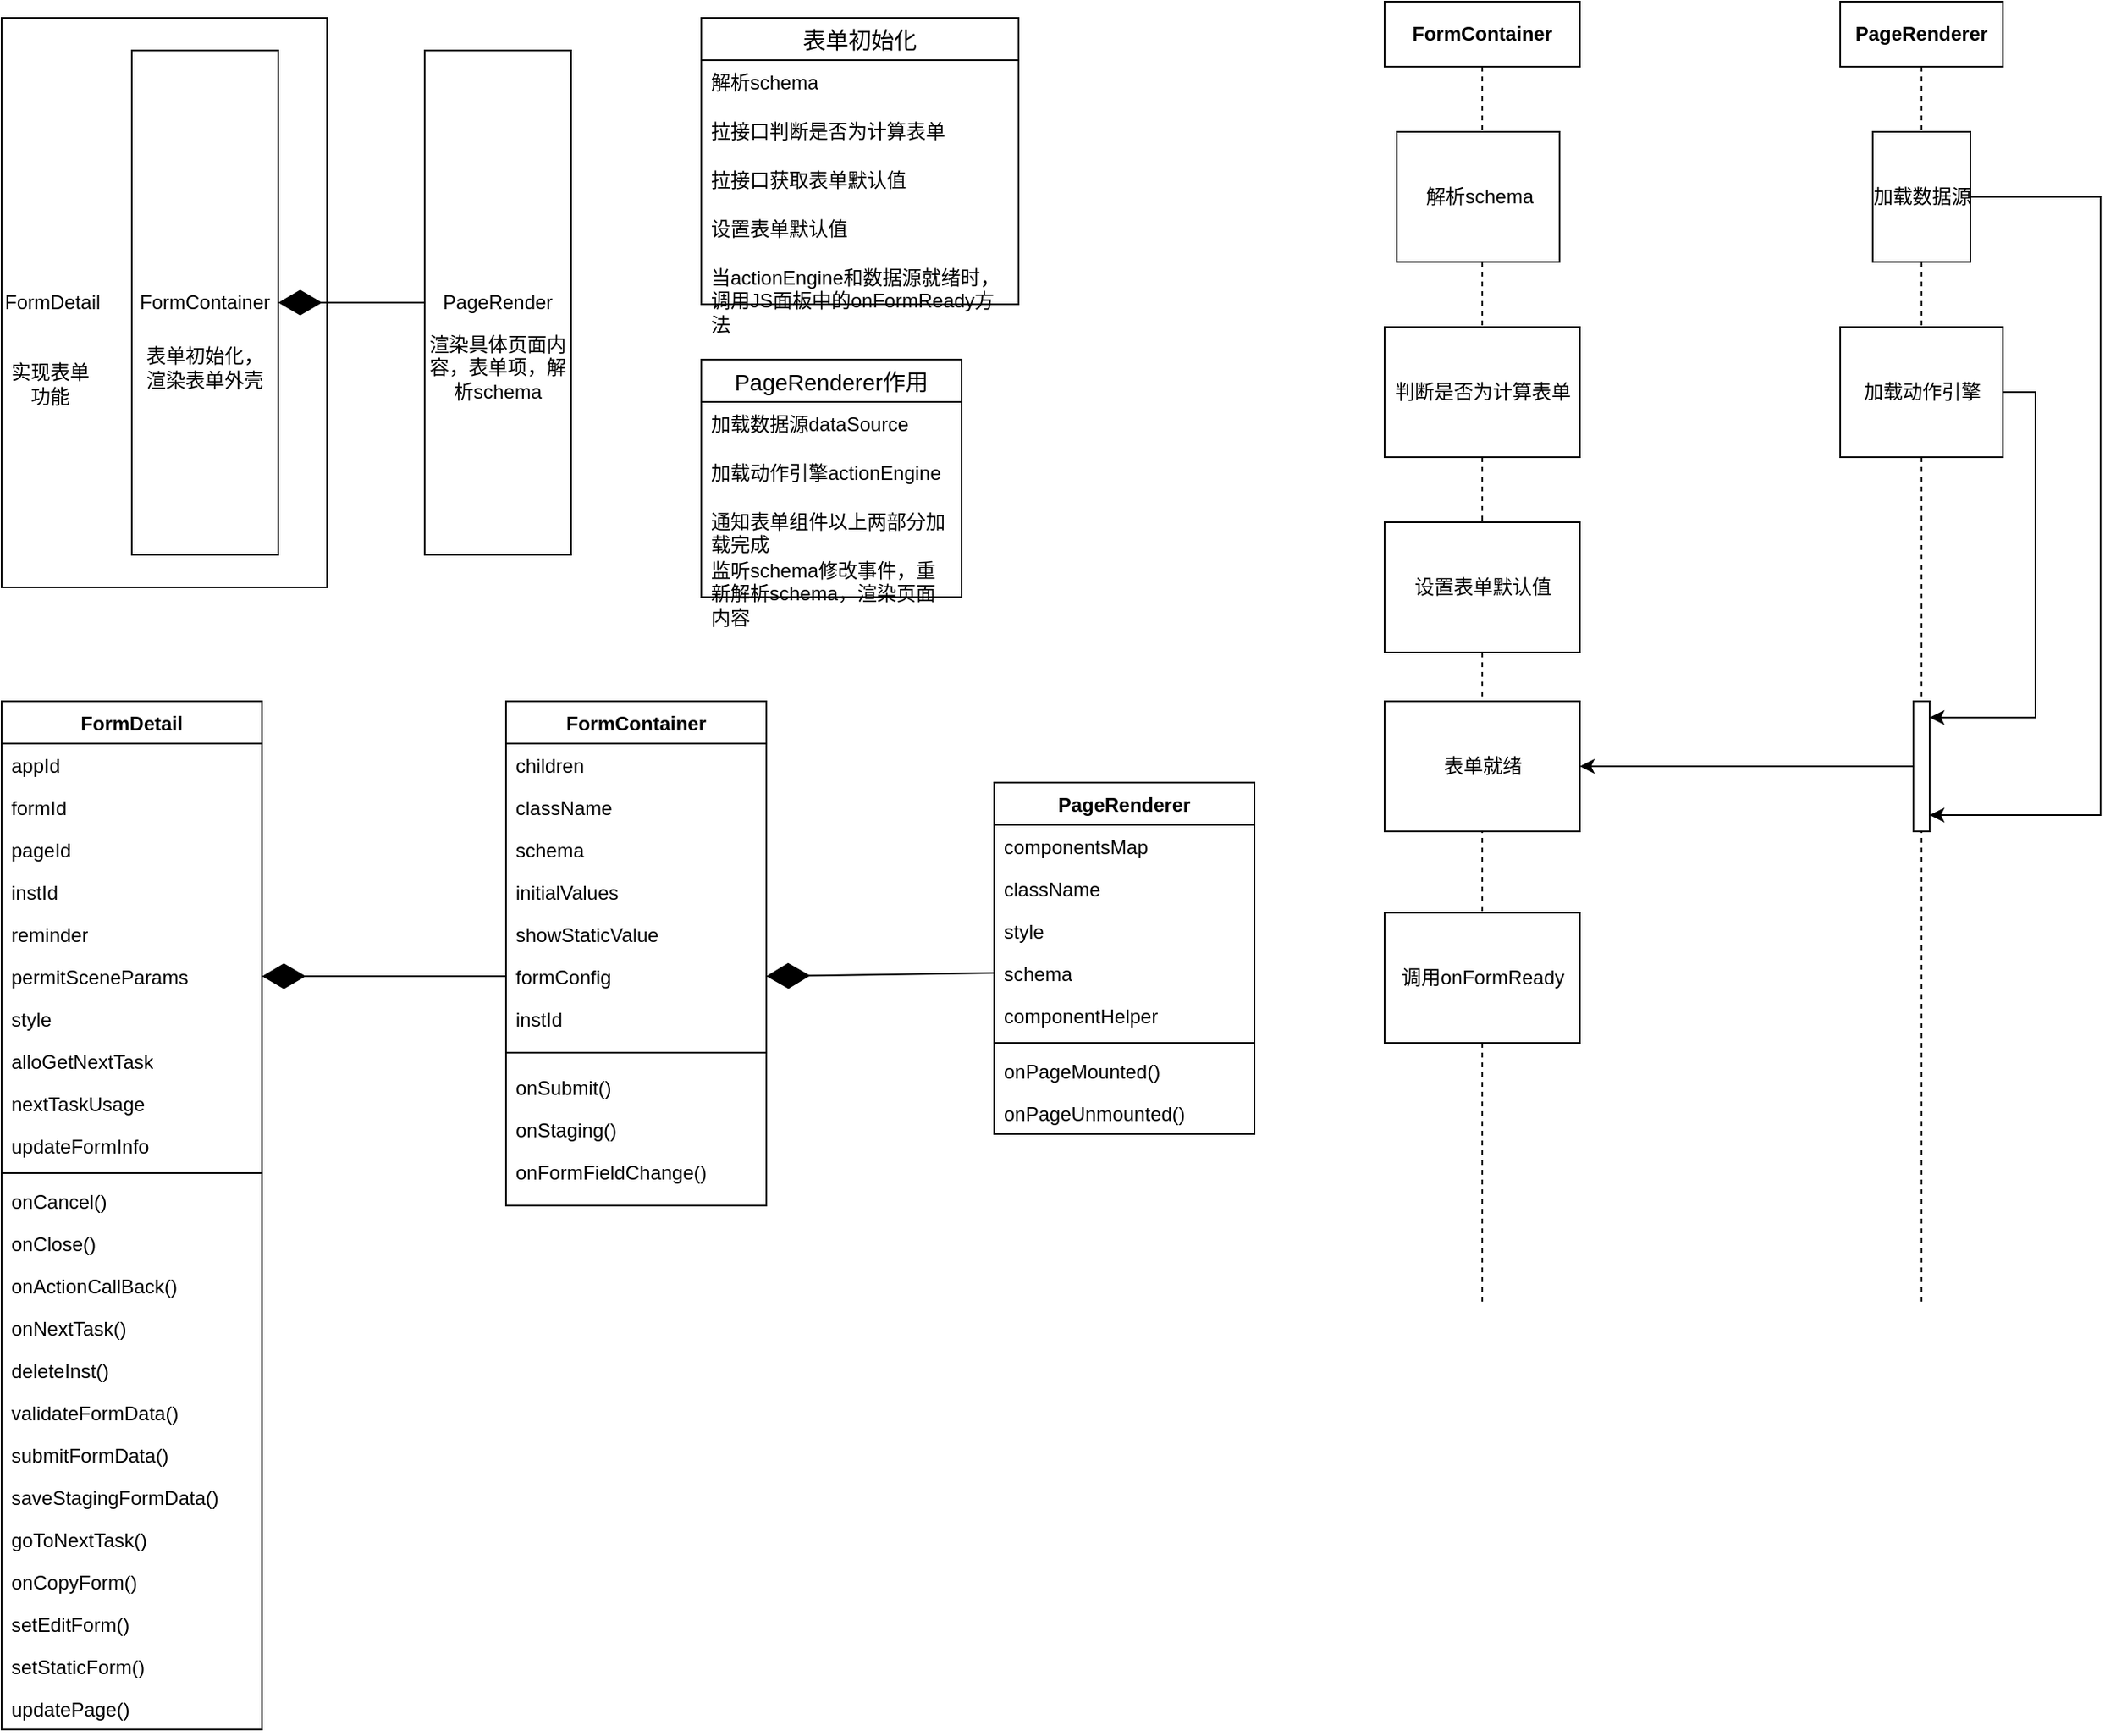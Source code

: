<mxfile version="24.7.6">
  <diagram name="第 1 页" id="LoVdSpaz20xGBIXguYWv">
    <mxGraphModel dx="166" dy="122" grid="1" gridSize="10" guides="1" tooltips="1" connect="1" arrows="1" fold="1" page="1" pageScale="1" pageWidth="827" pageHeight="1169" math="0" shadow="0">
      <root>
        <mxCell id="0" />
        <mxCell id="1" parent="0" />
        <mxCell id="MTlcmfKueNscHB39uHmk-1" value="FormDetail" style="html=1;whiteSpace=wrap;align=left;" parent="1" vertex="1">
          <mxGeometry x="190" y="250" width="200" height="350" as="geometry" />
        </mxCell>
        <mxCell id="MTlcmfKueNscHB39uHmk-3" value="FormContainer" style="html=1;whiteSpace=wrap;align=center;" parent="1" vertex="1">
          <mxGeometry x="270" y="270" width="90" height="310" as="geometry" />
        </mxCell>
        <mxCell id="MTlcmfKueNscHB39uHmk-4" value="PageRender" style="html=1;whiteSpace=wrap;align=center;" parent="1" vertex="1">
          <mxGeometry x="450" y="270" width="90" height="310" as="geometry" />
        </mxCell>
        <mxCell id="MTlcmfKueNscHB39uHmk-5" value="实现表单功能" style="text;html=1;align=center;verticalAlign=middle;whiteSpace=wrap;rounded=0;" parent="1" vertex="1">
          <mxGeometry x="190" y="460" width="60" height="30" as="geometry" />
        </mxCell>
        <mxCell id="MTlcmfKueNscHB39uHmk-6" value="表单初始化，渲染表单外壳" style="text;html=1;align=center;verticalAlign=middle;whiteSpace=wrap;rounded=0;" parent="1" vertex="1">
          <mxGeometry x="275" y="450" width="80" height="30" as="geometry" />
        </mxCell>
        <mxCell id="MTlcmfKueNscHB39uHmk-7" value="" style="endArrow=diamondThin;endFill=1;endSize=24;html=1;rounded=0;exitX=0;exitY=0.5;exitDx=0;exitDy=0;entryX=1;entryY=0.5;entryDx=0;entryDy=0;" parent="1" source="MTlcmfKueNscHB39uHmk-4" target="MTlcmfKueNscHB39uHmk-3" edge="1">
          <mxGeometry width="160" relative="1" as="geometry">
            <mxPoint x="270" y="860" as="sourcePoint" />
            <mxPoint x="430" y="860" as="targetPoint" />
          </mxGeometry>
        </mxCell>
        <mxCell id="MTlcmfKueNscHB39uHmk-8" value="渲染具体页面内容，表单项，解析schema" style="text;html=1;align=center;verticalAlign=middle;whiteSpace=wrap;rounded=0;" parent="1" vertex="1">
          <mxGeometry x="450" y="450" width="90" height="30" as="geometry" />
        </mxCell>
        <mxCell id="MTlcmfKueNscHB39uHmk-10" value="表单初始化" style="swimlane;fontStyle=0;childLayout=stackLayout;horizontal=1;startSize=26;horizontalStack=0;resizeParent=1;resizeParentMax=0;resizeLast=0;collapsible=1;marginBottom=0;align=center;fontSize=14;fixedWidth=0;resizeHeight=1;" parent="1" vertex="1">
          <mxGeometry x="620" y="250" width="195" height="176" as="geometry">
            <mxRectangle x="195" y="640" width="110" height="30" as="alternateBounds" />
          </mxGeometry>
        </mxCell>
        <mxCell id="MTlcmfKueNscHB39uHmk-11" value="解析schema" style="text;strokeColor=none;fillColor=none;spacingLeft=4;spacingRight=4;overflow=hidden;rotatable=0;points=[[0,0.5],[1,0.5]];portConstraint=eastwest;fontSize=12;whiteSpace=wrap;html=1;" parent="MTlcmfKueNscHB39uHmk-10" vertex="1">
          <mxGeometry y="26" width="195" height="30" as="geometry" />
        </mxCell>
        <mxCell id="MTlcmfKueNscHB39uHmk-12" value="拉接口判断是否为计算表单" style="text;strokeColor=none;fillColor=none;spacingLeft=4;spacingRight=4;overflow=hidden;rotatable=0;points=[[0,0.5],[1,0.5]];portConstraint=eastwest;fontSize=12;whiteSpace=wrap;html=1;" parent="MTlcmfKueNscHB39uHmk-10" vertex="1">
          <mxGeometry y="56" width="195" height="30" as="geometry" />
        </mxCell>
        <mxCell id="MTlcmfKueNscHB39uHmk-13" value="拉接口获取表单默认值" style="text;strokeColor=none;fillColor=none;spacingLeft=4;spacingRight=4;overflow=hidden;rotatable=0;points=[[0,0.5],[1,0.5]];portConstraint=eastwest;fontSize=12;whiteSpace=wrap;html=1;" parent="MTlcmfKueNscHB39uHmk-10" vertex="1">
          <mxGeometry y="86" width="195" height="30" as="geometry" />
        </mxCell>
        <mxCell id="MTlcmfKueNscHB39uHmk-14" value="设置表单默认值" style="text;strokeColor=none;fillColor=none;spacingLeft=4;spacingRight=4;overflow=hidden;rotatable=0;points=[[0,0.5],[1,0.5]];portConstraint=eastwest;fontSize=12;whiteSpace=wrap;html=1;" parent="MTlcmfKueNscHB39uHmk-10" vertex="1">
          <mxGeometry y="116" width="195" height="30" as="geometry" />
        </mxCell>
        <mxCell id="MTlcmfKueNscHB39uHmk-15" value="当actionEngine和数据源就绪时，调用JS面板中的onFormReady方法" style="text;strokeColor=none;fillColor=none;spacingLeft=4;spacingRight=4;overflow=visible;rotatable=0;points=[[0,0.5],[1,0.5]];portConstraint=eastwest;fontSize=12;whiteSpace=wrap;html=1;" parent="MTlcmfKueNscHB39uHmk-10" vertex="1">
          <mxGeometry y="146" width="195" height="30" as="geometry" />
        </mxCell>
        <mxCell id="MTlcmfKueNscHB39uHmk-18" value="PageRenderer作用" style="swimlane;fontStyle=0;childLayout=stackLayout;horizontal=1;startSize=26;horizontalStack=0;resizeParent=1;resizeParentMax=0;resizeLast=0;collapsible=1;marginBottom=0;align=center;fontSize=14;" parent="1" vertex="1">
          <mxGeometry x="620" y="460" width="160" height="146" as="geometry" />
        </mxCell>
        <mxCell id="MTlcmfKueNscHB39uHmk-19" value="加载数据源dataSource" style="text;strokeColor=none;fillColor=none;spacingLeft=4;spacingRight=4;overflow=hidden;rotatable=0;points=[[0,0.5],[1,0.5]];portConstraint=eastwest;fontSize=12;whiteSpace=wrap;html=1;" parent="MTlcmfKueNscHB39uHmk-18" vertex="1">
          <mxGeometry y="26" width="160" height="30" as="geometry" />
        </mxCell>
        <mxCell id="MTlcmfKueNscHB39uHmk-20" value="加载动作引擎actionEngine" style="text;strokeColor=none;fillColor=none;spacingLeft=4;spacingRight=4;overflow=hidden;rotatable=0;points=[[0,0.5],[1,0.5]];portConstraint=eastwest;fontSize=12;whiteSpace=wrap;html=1;" parent="MTlcmfKueNscHB39uHmk-18" vertex="1">
          <mxGeometry y="56" width="160" height="30" as="geometry" />
        </mxCell>
        <mxCell id="MTlcmfKueNscHB39uHmk-21" value="通知表单组件以上两部分加载完成" style="text;strokeColor=none;fillColor=none;spacingLeft=4;spacingRight=4;overflow=hidden;rotatable=0;points=[[0,0.5],[1,0.5]];portConstraint=eastwest;fontSize=12;whiteSpace=wrap;html=1;" parent="MTlcmfKueNscHB39uHmk-18" vertex="1">
          <mxGeometry y="86" width="160" height="30" as="geometry" />
        </mxCell>
        <mxCell id="MTlcmfKueNscHB39uHmk-22" value="监听schema修改事件，重新解析schema，渲染页面内容" style="text;strokeColor=none;fillColor=none;spacingLeft=4;spacingRight=4;overflow=visible;rotatable=0;points=[[0,0.5],[1,0.5]];portConstraint=eastwest;fontSize=12;whiteSpace=wrap;html=1;" parent="MTlcmfKueNscHB39uHmk-18" vertex="1">
          <mxGeometry y="116" width="160" height="30" as="geometry" />
        </mxCell>
        <mxCell id="aeAs8SqdMSBDvHF7y7z5-1" value="FormContainer" style="swimlane;fontStyle=1;align=center;verticalAlign=top;childLayout=stackLayout;horizontal=1;startSize=26;horizontalStack=0;resizeParent=1;resizeLast=0;collapsible=1;marginBottom=0;rounded=0;shadow=0;strokeWidth=1;" parent="1" vertex="1">
          <mxGeometry x="500" y="670" width="160" height="310" as="geometry">
            <mxRectangle x="230" y="140" width="160" height="26" as="alternateBounds" />
          </mxGeometry>
        </mxCell>
        <mxCell id="aeAs8SqdMSBDvHF7y7z5-2" value="children" style="text;align=left;verticalAlign=top;spacingLeft=4;spacingRight=4;overflow=hidden;rotatable=0;points=[[0,0.5],[1,0.5]];portConstraint=eastwest;" parent="aeAs8SqdMSBDvHF7y7z5-1" vertex="1">
          <mxGeometry y="26" width="160" height="26" as="geometry" />
        </mxCell>
        <mxCell id="aeAs8SqdMSBDvHF7y7z5-3" value="className" style="text;align=left;verticalAlign=top;spacingLeft=4;spacingRight=4;overflow=hidden;rotatable=0;points=[[0,0.5],[1,0.5]];portConstraint=eastwest;rounded=0;shadow=0;html=0;" parent="aeAs8SqdMSBDvHF7y7z5-1" vertex="1">
          <mxGeometry y="52" width="160" height="26" as="geometry" />
        </mxCell>
        <mxCell id="aeAs8SqdMSBDvHF7y7z5-4" value="schema" style="text;align=left;verticalAlign=top;spacingLeft=4;spacingRight=4;overflow=hidden;rotatable=0;points=[[0,0.5],[1,0.5]];portConstraint=eastwest;rounded=0;shadow=0;html=0;" parent="aeAs8SqdMSBDvHF7y7z5-1" vertex="1">
          <mxGeometry y="78" width="160" height="26" as="geometry" />
        </mxCell>
        <mxCell id="aeAs8SqdMSBDvHF7y7z5-5" value="initialValues" style="text;align=left;verticalAlign=top;spacingLeft=4;spacingRight=4;overflow=hidden;rotatable=0;points=[[0,0.5],[1,0.5]];portConstraint=eastwest;rounded=0;shadow=0;html=0;" parent="aeAs8SqdMSBDvHF7y7z5-1" vertex="1">
          <mxGeometry y="104" width="160" height="26" as="geometry" />
        </mxCell>
        <mxCell id="aeAs8SqdMSBDvHF7y7z5-6" value="showStaticValue" style="text;align=left;verticalAlign=top;spacingLeft=4;spacingRight=4;overflow=hidden;rotatable=0;points=[[0,0.5],[1,0.5]];portConstraint=eastwest;rounded=0;shadow=0;html=0;" parent="aeAs8SqdMSBDvHF7y7z5-1" vertex="1">
          <mxGeometry y="130" width="160" height="26" as="geometry" />
        </mxCell>
        <mxCell id="aeAs8SqdMSBDvHF7y7z5-7" value="formConfig" style="text;align=left;verticalAlign=top;spacingLeft=4;spacingRight=4;overflow=hidden;rotatable=0;points=[[0,0.5],[1,0.5]];portConstraint=eastwest;rounded=0;shadow=0;html=0;" parent="aeAs8SqdMSBDvHF7y7z5-1" vertex="1">
          <mxGeometry y="156" width="160" height="26" as="geometry" />
        </mxCell>
        <mxCell id="aeAs8SqdMSBDvHF7y7z5-8" value="instId" style="text;align=left;verticalAlign=top;spacingLeft=4;spacingRight=4;overflow=hidden;rotatable=0;points=[[0,0.5],[1,0.5]];portConstraint=eastwest;rounded=0;shadow=0;html=0;" parent="aeAs8SqdMSBDvHF7y7z5-1" vertex="1">
          <mxGeometry y="182" width="160" height="26" as="geometry" />
        </mxCell>
        <mxCell id="aeAs8SqdMSBDvHF7y7z5-9" value="" style="line;html=1;strokeWidth=1;align=left;verticalAlign=middle;spacingTop=-1;spacingLeft=3;spacingRight=3;rotatable=0;labelPosition=right;points=[];portConstraint=eastwest;" parent="aeAs8SqdMSBDvHF7y7z5-1" vertex="1">
          <mxGeometry y="208" width="160" height="16" as="geometry" />
        </mxCell>
        <mxCell id="aeAs8SqdMSBDvHF7y7z5-10" value="onSubmit()" style="text;align=left;verticalAlign=top;spacingLeft=4;spacingRight=4;overflow=hidden;rotatable=0;points=[[0,0.5],[1,0.5]];portConstraint=eastwest;rounded=0;shadow=0;html=0;" parent="aeAs8SqdMSBDvHF7y7z5-1" vertex="1">
          <mxGeometry y="224" width="160" height="26" as="geometry" />
        </mxCell>
        <mxCell id="aeAs8SqdMSBDvHF7y7z5-11" value="onStaging()" style="text;align=left;verticalAlign=top;spacingLeft=4;spacingRight=4;overflow=hidden;rotatable=0;points=[[0,0.5],[1,0.5]];portConstraint=eastwest;rounded=0;shadow=0;html=0;" parent="aeAs8SqdMSBDvHF7y7z5-1" vertex="1">
          <mxGeometry y="250" width="160" height="26" as="geometry" />
        </mxCell>
        <mxCell id="aeAs8SqdMSBDvHF7y7z5-12" value="onFormFieldChange()" style="text;align=left;verticalAlign=top;spacingLeft=4;spacingRight=4;overflow=hidden;rotatable=0;points=[[0,0.5],[1,0.5]];portConstraint=eastwest;rounded=0;shadow=0;html=0;" parent="aeAs8SqdMSBDvHF7y7z5-1" vertex="1">
          <mxGeometry y="276" width="160" height="26" as="geometry" />
        </mxCell>
        <mxCell id="aeAs8SqdMSBDvHF7y7z5-13" value="PageRenderer" style="swimlane;fontStyle=1;align=center;verticalAlign=top;childLayout=stackLayout;horizontal=1;startSize=26;horizontalStack=0;resizeParent=1;resizeParentMax=0;resizeLast=0;collapsible=1;marginBottom=0;whiteSpace=wrap;html=1;" parent="1" vertex="1">
          <mxGeometry x="800" y="720" width="160" height="216" as="geometry" />
        </mxCell>
        <mxCell id="aeAs8SqdMSBDvHF7y7z5-14" value="componentsMap" style="text;strokeColor=none;fillColor=none;align=left;verticalAlign=top;spacingLeft=4;spacingRight=4;overflow=hidden;rotatable=0;points=[[0,0.5],[1,0.5]];portConstraint=eastwest;whiteSpace=wrap;html=1;" parent="aeAs8SqdMSBDvHF7y7z5-13" vertex="1">
          <mxGeometry y="26" width="160" height="26" as="geometry" />
        </mxCell>
        <mxCell id="aeAs8SqdMSBDvHF7y7z5-15" value="className" style="text;strokeColor=none;fillColor=none;align=left;verticalAlign=top;spacingLeft=4;spacingRight=4;overflow=hidden;rotatable=0;points=[[0,0.5],[1,0.5]];portConstraint=eastwest;whiteSpace=wrap;html=1;" parent="aeAs8SqdMSBDvHF7y7z5-13" vertex="1">
          <mxGeometry y="52" width="160" height="26" as="geometry" />
        </mxCell>
        <mxCell id="aeAs8SqdMSBDvHF7y7z5-16" value="style" style="text;strokeColor=none;fillColor=none;align=left;verticalAlign=top;spacingLeft=4;spacingRight=4;overflow=hidden;rotatable=0;points=[[0,0.5],[1,0.5]];portConstraint=eastwest;whiteSpace=wrap;html=1;" parent="aeAs8SqdMSBDvHF7y7z5-13" vertex="1">
          <mxGeometry y="78" width="160" height="26" as="geometry" />
        </mxCell>
        <mxCell id="aeAs8SqdMSBDvHF7y7z5-17" value="schema" style="text;strokeColor=none;fillColor=none;align=left;verticalAlign=top;spacingLeft=4;spacingRight=4;overflow=hidden;rotatable=0;points=[[0,0.5],[1,0.5]];portConstraint=eastwest;whiteSpace=wrap;html=1;" parent="aeAs8SqdMSBDvHF7y7z5-13" vertex="1">
          <mxGeometry y="104" width="160" height="26" as="geometry" />
        </mxCell>
        <mxCell id="aeAs8SqdMSBDvHF7y7z5-18" value="componentHelper" style="text;strokeColor=none;fillColor=none;align=left;verticalAlign=top;spacingLeft=4;spacingRight=4;overflow=hidden;rotatable=0;points=[[0,0.5],[1,0.5]];portConstraint=eastwest;whiteSpace=wrap;html=1;" parent="aeAs8SqdMSBDvHF7y7z5-13" vertex="1">
          <mxGeometry y="130" width="160" height="26" as="geometry" />
        </mxCell>
        <mxCell id="aeAs8SqdMSBDvHF7y7z5-19" value="" style="line;strokeWidth=1;fillColor=none;align=left;verticalAlign=middle;spacingTop=-1;spacingLeft=3;spacingRight=3;rotatable=0;labelPosition=right;points=[];portConstraint=eastwest;strokeColor=inherit;" parent="aeAs8SqdMSBDvHF7y7z5-13" vertex="1">
          <mxGeometry y="156" width="160" height="8" as="geometry" />
        </mxCell>
        <mxCell id="aeAs8SqdMSBDvHF7y7z5-20" value="onPageMounted()" style="text;strokeColor=none;fillColor=none;align=left;verticalAlign=top;spacingLeft=4;spacingRight=4;overflow=hidden;rotatable=0;points=[[0,0.5],[1,0.5]];portConstraint=eastwest;whiteSpace=wrap;html=1;" parent="aeAs8SqdMSBDvHF7y7z5-13" vertex="1">
          <mxGeometry y="164" width="160" height="26" as="geometry" />
        </mxCell>
        <mxCell id="aeAs8SqdMSBDvHF7y7z5-21" value="onPageUnmounted()" style="text;strokeColor=none;fillColor=none;align=left;verticalAlign=top;spacingLeft=4;spacingRight=4;overflow=hidden;rotatable=0;points=[[0,0.5],[1,0.5]];portConstraint=eastwest;whiteSpace=wrap;html=1;" parent="aeAs8SqdMSBDvHF7y7z5-13" vertex="1">
          <mxGeometry y="190" width="160" height="26" as="geometry" />
        </mxCell>
        <mxCell id="aeAs8SqdMSBDvHF7y7z5-22" value="" style="endArrow=diamondThin;endFill=1;endSize=24;html=1;rounded=0;entryX=1;entryY=0.5;entryDx=0;entryDy=0;exitX=0;exitY=0.5;exitDx=0;exitDy=0;" parent="1" source="aeAs8SqdMSBDvHF7y7z5-17" target="aeAs8SqdMSBDvHF7y7z5-7" edge="1">
          <mxGeometry width="160" relative="1" as="geometry">
            <mxPoint x="769" y="813" as="sourcePoint" />
            <mxPoint x="830" y="1020" as="targetPoint" />
          </mxGeometry>
        </mxCell>
        <mxCell id="aeAs8SqdMSBDvHF7y7z5-23" value="FormDetail" style="swimlane;fontStyle=1;align=center;verticalAlign=top;childLayout=stackLayout;horizontal=1;startSize=26;horizontalStack=0;resizeParent=1;resizeParentMax=0;resizeLast=0;collapsible=1;marginBottom=0;whiteSpace=wrap;html=1;" parent="1" vertex="1">
          <mxGeometry x="190" y="670" width="160" height="632" as="geometry" />
        </mxCell>
        <mxCell id="aeAs8SqdMSBDvHF7y7z5-24" value="appId" style="text;strokeColor=none;fillColor=none;align=left;verticalAlign=top;spacingLeft=4;spacingRight=4;overflow=hidden;rotatable=0;points=[[0,0.5],[1,0.5]];portConstraint=eastwest;whiteSpace=wrap;html=1;" parent="aeAs8SqdMSBDvHF7y7z5-23" vertex="1">
          <mxGeometry y="26" width="160" height="26" as="geometry" />
        </mxCell>
        <mxCell id="aeAs8SqdMSBDvHF7y7z5-25" value="formId" style="text;strokeColor=none;fillColor=none;align=left;verticalAlign=top;spacingLeft=4;spacingRight=4;overflow=hidden;rotatable=0;points=[[0,0.5],[1,0.5]];portConstraint=eastwest;whiteSpace=wrap;html=1;" parent="aeAs8SqdMSBDvHF7y7z5-23" vertex="1">
          <mxGeometry y="52" width="160" height="26" as="geometry" />
        </mxCell>
        <mxCell id="aeAs8SqdMSBDvHF7y7z5-26" value="pageId" style="text;strokeColor=none;fillColor=none;align=left;verticalAlign=top;spacingLeft=4;spacingRight=4;overflow=hidden;rotatable=0;points=[[0,0.5],[1,0.5]];portConstraint=eastwest;whiteSpace=wrap;html=1;" parent="aeAs8SqdMSBDvHF7y7z5-23" vertex="1">
          <mxGeometry y="78" width="160" height="26" as="geometry" />
        </mxCell>
        <mxCell id="aeAs8SqdMSBDvHF7y7z5-27" value="instId" style="text;strokeColor=none;fillColor=none;align=left;verticalAlign=top;spacingLeft=4;spacingRight=4;overflow=hidden;rotatable=0;points=[[0,0.5],[1,0.5]];portConstraint=eastwest;whiteSpace=wrap;html=1;" parent="aeAs8SqdMSBDvHF7y7z5-23" vertex="1">
          <mxGeometry y="104" width="160" height="26" as="geometry" />
        </mxCell>
        <mxCell id="aeAs8SqdMSBDvHF7y7z5-28" value="reminder" style="text;strokeColor=none;fillColor=none;align=left;verticalAlign=top;spacingLeft=4;spacingRight=4;overflow=hidden;rotatable=0;points=[[0,0.5],[1,0.5]];portConstraint=eastwest;whiteSpace=wrap;html=1;" parent="aeAs8SqdMSBDvHF7y7z5-23" vertex="1">
          <mxGeometry y="130" width="160" height="26" as="geometry" />
        </mxCell>
        <mxCell id="aeAs8SqdMSBDvHF7y7z5-29" value="permitSceneParams" style="text;strokeColor=none;fillColor=none;align=left;verticalAlign=top;spacingLeft=4;spacingRight=4;overflow=hidden;rotatable=0;points=[[0,0.5],[1,0.5]];portConstraint=eastwest;whiteSpace=wrap;html=1;" parent="aeAs8SqdMSBDvHF7y7z5-23" vertex="1">
          <mxGeometry y="156" width="160" height="26" as="geometry" />
        </mxCell>
        <mxCell id="aeAs8SqdMSBDvHF7y7z5-30" value="style" style="text;strokeColor=none;fillColor=none;align=left;verticalAlign=top;spacingLeft=4;spacingRight=4;overflow=hidden;rotatable=0;points=[[0,0.5],[1,0.5]];portConstraint=eastwest;whiteSpace=wrap;html=1;" parent="aeAs8SqdMSBDvHF7y7z5-23" vertex="1">
          <mxGeometry y="182" width="160" height="26" as="geometry" />
        </mxCell>
        <mxCell id="aeAs8SqdMSBDvHF7y7z5-31" value="alloGetNextTask" style="text;strokeColor=none;fillColor=none;align=left;verticalAlign=top;spacingLeft=4;spacingRight=4;overflow=hidden;rotatable=0;points=[[0,0.5],[1,0.5]];portConstraint=eastwest;whiteSpace=wrap;html=1;" parent="aeAs8SqdMSBDvHF7y7z5-23" vertex="1">
          <mxGeometry y="208" width="160" height="26" as="geometry" />
        </mxCell>
        <mxCell id="aeAs8SqdMSBDvHF7y7z5-32" value="nextTaskUsage" style="text;strokeColor=none;fillColor=none;align=left;verticalAlign=top;spacingLeft=4;spacingRight=4;overflow=hidden;rotatable=0;points=[[0,0.5],[1,0.5]];portConstraint=eastwest;whiteSpace=wrap;html=1;" parent="aeAs8SqdMSBDvHF7y7z5-23" vertex="1">
          <mxGeometry y="234" width="160" height="26" as="geometry" />
        </mxCell>
        <mxCell id="aeAs8SqdMSBDvHF7y7z5-33" value="updateFormInfo" style="text;strokeColor=none;fillColor=none;align=left;verticalAlign=top;spacingLeft=4;spacingRight=4;overflow=hidden;rotatable=0;points=[[0,0.5],[1,0.5]];portConstraint=eastwest;whiteSpace=wrap;html=1;" parent="aeAs8SqdMSBDvHF7y7z5-23" vertex="1">
          <mxGeometry y="260" width="160" height="26" as="geometry" />
        </mxCell>
        <mxCell id="aeAs8SqdMSBDvHF7y7z5-34" value="" style="line;strokeWidth=1;fillColor=none;align=left;verticalAlign=middle;spacingTop=-1;spacingLeft=3;spacingRight=3;rotatable=0;labelPosition=right;points=[];portConstraint=eastwest;strokeColor=inherit;" parent="aeAs8SqdMSBDvHF7y7z5-23" vertex="1">
          <mxGeometry y="286" width="160" height="8" as="geometry" />
        </mxCell>
        <mxCell id="aeAs8SqdMSBDvHF7y7z5-35" value="onCancel()" style="text;strokeColor=none;fillColor=none;align=left;verticalAlign=top;spacingLeft=4;spacingRight=4;overflow=hidden;rotatable=0;points=[[0,0.5],[1,0.5]];portConstraint=eastwest;whiteSpace=wrap;html=1;" parent="aeAs8SqdMSBDvHF7y7z5-23" vertex="1">
          <mxGeometry y="294" width="160" height="26" as="geometry" />
        </mxCell>
        <mxCell id="aeAs8SqdMSBDvHF7y7z5-36" value="onClose()" style="text;strokeColor=none;fillColor=none;align=left;verticalAlign=top;spacingLeft=4;spacingRight=4;overflow=hidden;rotatable=0;points=[[0,0.5],[1,0.5]];portConstraint=eastwest;whiteSpace=wrap;html=1;" parent="aeAs8SqdMSBDvHF7y7z5-23" vertex="1">
          <mxGeometry y="320" width="160" height="26" as="geometry" />
        </mxCell>
        <mxCell id="aeAs8SqdMSBDvHF7y7z5-37" value="onActionCallBack()" style="text;strokeColor=none;fillColor=none;align=left;verticalAlign=top;spacingLeft=4;spacingRight=4;overflow=hidden;rotatable=0;points=[[0,0.5],[1,0.5]];portConstraint=eastwest;whiteSpace=wrap;html=1;" parent="aeAs8SqdMSBDvHF7y7z5-23" vertex="1">
          <mxGeometry y="346" width="160" height="26" as="geometry" />
        </mxCell>
        <mxCell id="aeAs8SqdMSBDvHF7y7z5-38" value="onNextTask()" style="text;strokeColor=none;fillColor=none;align=left;verticalAlign=top;spacingLeft=4;spacingRight=4;overflow=hidden;rotatable=0;points=[[0,0.5],[1,0.5]];portConstraint=eastwest;whiteSpace=wrap;html=1;" parent="aeAs8SqdMSBDvHF7y7z5-23" vertex="1">
          <mxGeometry y="372" width="160" height="26" as="geometry" />
        </mxCell>
        <mxCell id="aeAs8SqdMSBDvHF7y7z5-39" value="deleteInst()" style="text;strokeColor=none;fillColor=none;align=left;verticalAlign=top;spacingLeft=4;spacingRight=4;overflow=hidden;rotatable=0;points=[[0,0.5],[1,0.5]];portConstraint=eastwest;whiteSpace=wrap;html=1;" parent="aeAs8SqdMSBDvHF7y7z5-23" vertex="1">
          <mxGeometry y="398" width="160" height="26" as="geometry" />
        </mxCell>
        <mxCell id="aeAs8SqdMSBDvHF7y7z5-40" value="validateFormData()" style="text;strokeColor=none;fillColor=none;align=left;verticalAlign=top;spacingLeft=4;spacingRight=4;overflow=hidden;rotatable=0;points=[[0,0.5],[1,0.5]];portConstraint=eastwest;whiteSpace=wrap;html=1;" parent="aeAs8SqdMSBDvHF7y7z5-23" vertex="1">
          <mxGeometry y="424" width="160" height="26" as="geometry" />
        </mxCell>
        <mxCell id="aeAs8SqdMSBDvHF7y7z5-41" value="submitFormData()" style="text;strokeColor=none;fillColor=none;align=left;verticalAlign=top;spacingLeft=4;spacingRight=4;overflow=hidden;rotatable=0;points=[[0,0.5],[1,0.5]];portConstraint=eastwest;whiteSpace=wrap;html=1;" parent="aeAs8SqdMSBDvHF7y7z5-23" vertex="1">
          <mxGeometry y="450" width="160" height="26" as="geometry" />
        </mxCell>
        <mxCell id="aeAs8SqdMSBDvHF7y7z5-42" value="saveStagingFormData()" style="text;strokeColor=none;fillColor=none;align=left;verticalAlign=top;spacingLeft=4;spacingRight=4;overflow=hidden;rotatable=0;points=[[0,0.5],[1,0.5]];portConstraint=eastwest;whiteSpace=wrap;html=1;" parent="aeAs8SqdMSBDvHF7y7z5-23" vertex="1">
          <mxGeometry y="476" width="160" height="26" as="geometry" />
        </mxCell>
        <mxCell id="aeAs8SqdMSBDvHF7y7z5-43" value="goToNextTask()" style="text;strokeColor=none;fillColor=none;align=left;verticalAlign=top;spacingLeft=4;spacingRight=4;overflow=hidden;rotatable=0;points=[[0,0.5],[1,0.5]];portConstraint=eastwest;whiteSpace=wrap;html=1;" parent="aeAs8SqdMSBDvHF7y7z5-23" vertex="1">
          <mxGeometry y="502" width="160" height="26" as="geometry" />
        </mxCell>
        <mxCell id="aeAs8SqdMSBDvHF7y7z5-44" value="onCopyForm()" style="text;strokeColor=none;fillColor=none;align=left;verticalAlign=top;spacingLeft=4;spacingRight=4;overflow=hidden;rotatable=0;points=[[0,0.5],[1,0.5]];portConstraint=eastwest;whiteSpace=wrap;html=1;" parent="aeAs8SqdMSBDvHF7y7z5-23" vertex="1">
          <mxGeometry y="528" width="160" height="26" as="geometry" />
        </mxCell>
        <mxCell id="aeAs8SqdMSBDvHF7y7z5-45" value="setEditForm()" style="text;strokeColor=none;fillColor=none;align=left;verticalAlign=top;spacingLeft=4;spacingRight=4;overflow=hidden;rotatable=0;points=[[0,0.5],[1,0.5]];portConstraint=eastwest;whiteSpace=wrap;html=1;" parent="aeAs8SqdMSBDvHF7y7z5-23" vertex="1">
          <mxGeometry y="554" width="160" height="26" as="geometry" />
        </mxCell>
        <mxCell id="aeAs8SqdMSBDvHF7y7z5-46" value="setStaticForm()" style="text;strokeColor=none;fillColor=none;align=left;verticalAlign=top;spacingLeft=4;spacingRight=4;overflow=hidden;rotatable=0;points=[[0,0.5],[1,0.5]];portConstraint=eastwest;whiteSpace=wrap;html=1;" parent="aeAs8SqdMSBDvHF7y7z5-23" vertex="1">
          <mxGeometry y="580" width="160" height="26" as="geometry" />
        </mxCell>
        <mxCell id="aeAs8SqdMSBDvHF7y7z5-47" value="updatePage()" style="text;strokeColor=none;fillColor=none;align=left;verticalAlign=top;spacingLeft=4;spacingRight=4;overflow=hidden;rotatable=0;points=[[0,0.5],[1,0.5]];portConstraint=eastwest;whiteSpace=wrap;html=1;" parent="aeAs8SqdMSBDvHF7y7z5-23" vertex="1">
          <mxGeometry y="606" width="160" height="26" as="geometry" />
        </mxCell>
        <mxCell id="aeAs8SqdMSBDvHF7y7z5-48" value="" style="endArrow=diamondThin;endFill=1;endSize=24;html=1;rounded=0;entryX=1;entryY=0.5;entryDx=0;entryDy=0;exitX=0;exitY=0.5;exitDx=0;exitDy=0;" parent="1" source="aeAs8SqdMSBDvHF7y7z5-7" target="aeAs8SqdMSBDvHF7y7z5-29" edge="1">
          <mxGeometry width="160" relative="1" as="geometry">
            <mxPoint x="390" y="1040" as="sourcePoint" />
            <mxPoint x="550" y="1040" as="targetPoint" />
          </mxGeometry>
        </mxCell>
        <mxCell id="bCVCQJ4ItA6XDc_331jL-8" value="&lt;span style=&quot;font-weight: 700; text-wrap: nowrap;&quot;&gt;FormContainer&lt;/span&gt;" style="shape=umlLifeline;perimeter=lifelinePerimeter;whiteSpace=wrap;html=1;container=1;dropTarget=0;collapsible=0;recursiveResize=0;outlineConnect=0;portConstraint=eastwest;newEdgeStyle={&quot;curved&quot;:0,&quot;rounded&quot;:0};" vertex="1" parent="1">
          <mxGeometry x="1040" y="240" width="120" height="800" as="geometry" />
        </mxCell>
        <mxCell id="bCVCQJ4ItA6XDc_331jL-10" value="解析schema" style="html=1;points=[[0,0,0,0,5],[0,1,0,0,-5],[1,0,0,0,5],[1,1,0,0,-5]];perimeter=orthogonalPerimeter;outlineConnect=0;targetShapes=umlLifeline;portConstraint=eastwest;newEdgeStyle={&quot;curved&quot;:0,&quot;rounded&quot;:0};" vertex="1" parent="bCVCQJ4ItA6XDc_331jL-8">
          <mxGeometry x="7.5" y="80" width="100" height="80" as="geometry" />
        </mxCell>
        <mxCell id="bCVCQJ4ItA6XDc_331jL-12" value="判断是否为计算表单" style="html=1;points=[[0,0,0,0,5],[0,1,0,0,-5],[1,0,0,0,5],[1,1,0,0,-5]];perimeter=orthogonalPerimeter;outlineConnect=0;targetShapes=umlLifeline;portConstraint=eastwest;newEdgeStyle={&quot;curved&quot;:0,&quot;rounded&quot;:0};" vertex="1" parent="bCVCQJ4ItA6XDc_331jL-8">
          <mxGeometry y="200" width="120" height="80" as="geometry" />
        </mxCell>
        <mxCell id="bCVCQJ4ItA6XDc_331jL-13" value="设置表单默认值" style="html=1;points=[[0,0,0,0,5],[0,1,0,0,-5],[1,0,0,0,5],[1,1,0,0,-5]];perimeter=orthogonalPerimeter;outlineConnect=0;targetShapes=umlLifeline;portConstraint=eastwest;newEdgeStyle={&quot;curved&quot;:0,&quot;rounded&quot;:0};" vertex="1" parent="bCVCQJ4ItA6XDc_331jL-8">
          <mxGeometry y="320" width="120" height="80" as="geometry" />
        </mxCell>
        <mxCell id="bCVCQJ4ItA6XDc_331jL-18" value="表单就绪" style="html=1;points=[[0,0,0,0,5],[0,1,0,0,-5],[1,0,0,0,5],[1,1,0,0,-5]];perimeter=orthogonalPerimeter;outlineConnect=0;targetShapes=umlLifeline;portConstraint=eastwest;newEdgeStyle={&quot;curved&quot;:0,&quot;rounded&quot;:0};" vertex="1" parent="bCVCQJ4ItA6XDc_331jL-8">
          <mxGeometry y="430" width="120" height="80" as="geometry" />
        </mxCell>
        <mxCell id="bCVCQJ4ItA6XDc_331jL-22" value="调用onFormReady" style="html=1;points=[[0,0,0,0,5],[0,1,0,0,-5],[1,0,0,0,5],[1,1,0,0,-5]];perimeter=orthogonalPerimeter;outlineConnect=0;targetShapes=umlLifeline;portConstraint=eastwest;newEdgeStyle={&quot;curved&quot;:0,&quot;rounded&quot;:0};" vertex="1" parent="bCVCQJ4ItA6XDc_331jL-8">
          <mxGeometry y="560" width="120" height="80" as="geometry" />
        </mxCell>
        <mxCell id="bCVCQJ4ItA6XDc_331jL-9" value="&lt;span style=&quot;font-weight: 700;&quot;&gt;PageRenderer&lt;/span&gt;" style="shape=umlLifeline;perimeter=lifelinePerimeter;whiteSpace=wrap;html=1;container=1;dropTarget=0;collapsible=0;recursiveResize=0;outlineConnect=0;portConstraint=eastwest;newEdgeStyle={&quot;curved&quot;:0,&quot;rounded&quot;:0};" vertex="1" parent="1">
          <mxGeometry x="1320" y="240" width="100" height="800" as="geometry" />
        </mxCell>
        <mxCell id="bCVCQJ4ItA6XDc_331jL-21" style="edgeStyle=orthogonalEdgeStyle;rounded=0;orthogonalLoop=1;jettySize=auto;html=1;curved=0;" edge="1" parent="bCVCQJ4ItA6XDc_331jL-9" source="bCVCQJ4ItA6XDc_331jL-11" target="bCVCQJ4ItA6XDc_331jL-16">
          <mxGeometry relative="1" as="geometry">
            <mxPoint x="160" y="500" as="targetPoint" />
            <Array as="points">
              <mxPoint x="160" y="120" />
              <mxPoint x="160" y="500" />
            </Array>
          </mxGeometry>
        </mxCell>
        <mxCell id="bCVCQJ4ItA6XDc_331jL-11" value="加载数据源" style="html=1;points=[[0,0,0,0,5],[0,1,0,0,-5],[1,0,0,0,5],[1,1,0,0,-5]];perimeter=orthogonalPerimeter;outlineConnect=0;targetShapes=umlLifeline;portConstraint=eastwest;newEdgeStyle={&quot;curved&quot;:0,&quot;rounded&quot;:0};" vertex="1" parent="bCVCQJ4ItA6XDc_331jL-9">
          <mxGeometry x="20" y="80" width="60" height="80" as="geometry" />
        </mxCell>
        <mxCell id="bCVCQJ4ItA6XDc_331jL-14" value="加载动作引擎" style="html=1;points=[[0,0,0,0,5],[0,1,0,0,-5],[1,0,0,0,5],[1,1,0,0,-5]];perimeter=orthogonalPerimeter;outlineConnect=0;targetShapes=umlLifeline;portConstraint=eastwest;newEdgeStyle={&quot;curved&quot;:0,&quot;rounded&quot;:0};" vertex="1" parent="bCVCQJ4ItA6XDc_331jL-9">
          <mxGeometry y="200" width="100" height="80" as="geometry" />
        </mxCell>
        <mxCell id="bCVCQJ4ItA6XDc_331jL-16" value="" style="html=1;points=[[0,0,0,0,5],[0,1,0,0,-5],[1,0,0,0,5],[1,1,0,0,-5]];perimeter=orthogonalPerimeter;outlineConnect=0;targetShapes=umlLifeline;portConstraint=eastwest;newEdgeStyle={&quot;curved&quot;:0,&quot;rounded&quot;:0};" vertex="1" parent="bCVCQJ4ItA6XDc_331jL-9">
          <mxGeometry x="45" y="430" width="10" height="80" as="geometry" />
        </mxCell>
        <mxCell id="bCVCQJ4ItA6XDc_331jL-17" style="edgeStyle=orthogonalEdgeStyle;rounded=0;orthogonalLoop=1;jettySize=auto;html=1;curved=0;" edge="1" parent="bCVCQJ4ItA6XDc_331jL-9" source="bCVCQJ4ItA6XDc_331jL-14">
          <mxGeometry relative="1" as="geometry">
            <mxPoint x="55" y="440" as="targetPoint" />
            <Array as="points">
              <mxPoint x="120" y="240" />
              <mxPoint x="120" y="440" />
              <mxPoint x="55" y="440" />
            </Array>
          </mxGeometry>
        </mxCell>
        <mxCell id="bCVCQJ4ItA6XDc_331jL-19" style="edgeStyle=orthogonalEdgeStyle;rounded=0;orthogonalLoop=1;jettySize=auto;html=1;curved=0;" edge="1" parent="1" source="bCVCQJ4ItA6XDc_331jL-16" target="bCVCQJ4ItA6XDc_331jL-18">
          <mxGeometry relative="1" as="geometry" />
        </mxCell>
      </root>
    </mxGraphModel>
  </diagram>
</mxfile>
